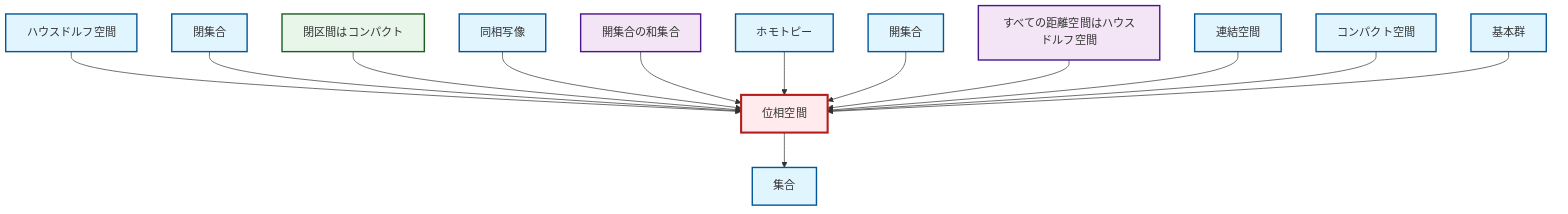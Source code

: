 graph TD
    classDef definition fill:#e1f5fe,stroke:#01579b,stroke-width:2px
    classDef theorem fill:#f3e5f5,stroke:#4a148c,stroke-width:2px
    classDef axiom fill:#fff3e0,stroke:#e65100,stroke-width:2px
    classDef example fill:#e8f5e9,stroke:#1b5e20,stroke-width:2px
    classDef current fill:#ffebee,stroke:#b71c1c,stroke-width:3px
    thm-metric-hausdorff["すべての距離空間はハウスドルフ空間"]:::theorem
    def-homotopy["ホモトピー"]:::definition
    def-compact["コンパクト空間"]:::definition
    def-hausdorff["ハウスドルフ空間"]:::definition
    def-fundamental-group["基本群"]:::definition
    def-homeomorphism["同相写像"]:::definition
    ex-closed-interval-compact["閉区間はコンパクト"]:::example
    def-open-set["開集合"]:::definition
    thm-union-open-sets["開集合の和集合"]:::theorem
    def-connected["連結空間"]:::definition
    def-topological-space["位相空間"]:::definition
    def-closed-set["閉集合"]:::definition
    def-set["集合"]:::definition
    def-hausdorff --> def-topological-space
    def-closed-set --> def-topological-space
    ex-closed-interval-compact --> def-topological-space
    def-homeomorphism --> def-topological-space
    thm-union-open-sets --> def-topological-space
    def-homotopy --> def-topological-space
    def-topological-space --> def-set
    def-open-set --> def-topological-space
    thm-metric-hausdorff --> def-topological-space
    def-connected --> def-topological-space
    def-compact --> def-topological-space
    def-fundamental-group --> def-topological-space
    class def-topological-space current
